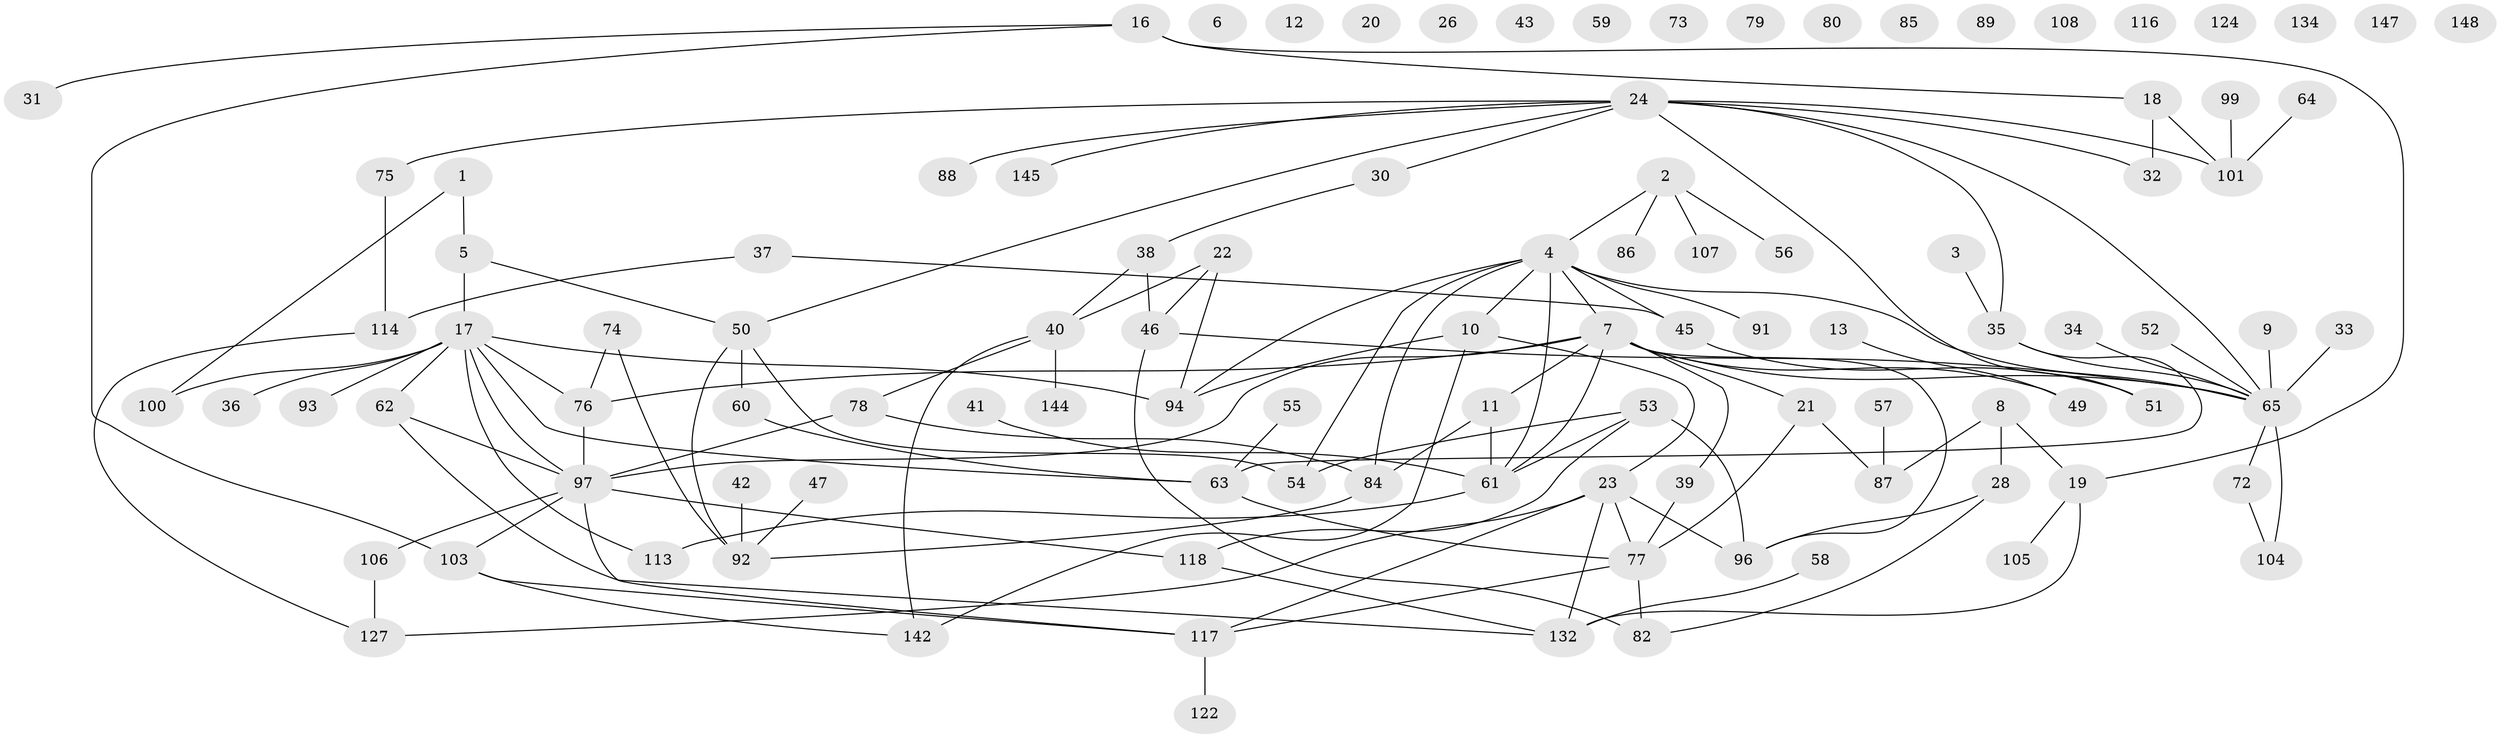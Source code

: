 // original degree distribution, {2: 0.21476510067114093, 1: 0.2080536912751678, 3: 0.2214765100671141, 0: 0.11409395973154363, 6: 0.04697986577181208, 5: 0.06711409395973154, 4: 0.12751677852348994}
// Generated by graph-tools (version 1.1) at 2025/16/03/04/25 18:16:37]
// undirected, 104 vertices, 135 edges
graph export_dot {
graph [start="1"]
  node [color=gray90,style=filled];
  1;
  2 [super="+25+44"];
  3;
  4 [super="+15+123"];
  5 [super="+71"];
  6;
  7 [super="+143"];
  8 [super="+14"];
  9 [super="+67"];
  10 [super="+68+48+27"];
  11;
  12;
  13;
  16 [super="+98"];
  17 [super="+121"];
  18;
  19 [super="+136"];
  20;
  21 [super="+69"];
  22;
  23 [super="+29"];
  24 [super="+135+125+112"];
  26;
  28;
  30;
  31;
  32;
  33;
  34;
  35;
  36;
  37;
  38;
  39;
  40 [super="+95"];
  41;
  42;
  43;
  45;
  46 [super="+120+102"];
  47;
  49;
  50 [super="+70"];
  51;
  52 [super="+119"];
  53;
  54 [super="+66"];
  55;
  56;
  57;
  58;
  59;
  60;
  61;
  62;
  63 [super="+110+146+81"];
  64;
  65 [super="+141+115+130"];
  72;
  73;
  74;
  75;
  76;
  77 [super="+83"];
  78;
  79;
  80;
  82;
  84;
  85;
  86;
  87;
  88;
  89;
  91;
  92 [super="+109"];
  93;
  94;
  96;
  97 [super="+126"];
  99;
  100 [super="+139"];
  101;
  103;
  104;
  105;
  106;
  107;
  108;
  113;
  114;
  116;
  117;
  118 [super="+128"];
  122;
  124;
  127;
  132;
  134;
  142;
  144;
  145;
  147;
  148;
  1 -- 5;
  1 -- 100;
  2 -- 107;
  2 -- 86;
  2 -- 56;
  2 -- 4;
  3 -- 35;
  4 -- 84;
  4 -- 54;
  4 -- 7;
  4 -- 10;
  4 -- 61;
  4 -- 91;
  4 -- 45;
  4 -- 94;
  4 -- 65;
  5 -- 17;
  5 -- 50;
  7 -- 11;
  7 -- 76;
  7 -- 96;
  7 -- 97;
  7 -- 49;
  7 -- 39;
  7 -- 61;
  7 -- 65;
  7 -- 21;
  8 -- 28;
  8 -- 87;
  8 -- 19;
  9 -- 65;
  10 -- 23;
  10 -- 142;
  10 -- 94;
  11 -- 61;
  11 -- 84;
  13 -- 49;
  16 -- 18;
  16 -- 103;
  16 -- 19;
  16 -- 31;
  17 -- 36;
  17 -- 94;
  17 -- 76;
  17 -- 113;
  17 -- 93;
  17 -- 62;
  17 -- 63;
  17 -- 100;
  17 -- 97;
  18 -- 32;
  18 -- 101;
  19 -- 105;
  19 -- 132;
  21 -- 87;
  21 -- 77;
  22 -- 40;
  22 -- 94;
  22 -- 46;
  23 -- 96;
  23 -- 132;
  23 -- 117;
  23 -- 127;
  23 -- 77;
  24 -- 75;
  24 -- 32;
  24 -- 145;
  24 -- 101;
  24 -- 30;
  24 -- 51;
  24 -- 35;
  24 -- 50;
  24 -- 88;
  24 -- 65;
  28 -- 82;
  28 -- 96;
  30 -- 38;
  33 -- 65;
  34 -- 65;
  35 -- 65;
  35 -- 63;
  37 -- 45;
  37 -- 114;
  38 -- 40;
  38 -- 46;
  39 -- 77;
  40 -- 78;
  40 -- 144;
  40 -- 142;
  41 -- 61;
  42 -- 92;
  45 -- 51;
  46 -- 65;
  46 -- 82;
  47 -- 92;
  50 -- 54;
  50 -- 60;
  50 -- 92;
  52 -- 65;
  53 -- 61;
  53 -- 96;
  53 -- 118;
  53 -- 54;
  55 -- 63;
  57 -- 87;
  58 -- 132;
  60 -- 63;
  61 -- 113;
  62 -- 132;
  62 -- 97;
  63 -- 77;
  64 -- 101;
  65 -- 72;
  65 -- 104;
  72 -- 104;
  74 -- 76;
  74 -- 92;
  75 -- 114;
  76 -- 97;
  77 -- 82;
  77 -- 117;
  78 -- 84;
  78 -- 97;
  84 -- 92;
  97 -- 118 [weight=2];
  97 -- 117;
  97 -- 103;
  97 -- 106;
  99 -- 101;
  103 -- 117;
  103 -- 142;
  106 -- 127;
  114 -- 127;
  117 -- 122;
  118 -- 132;
}
